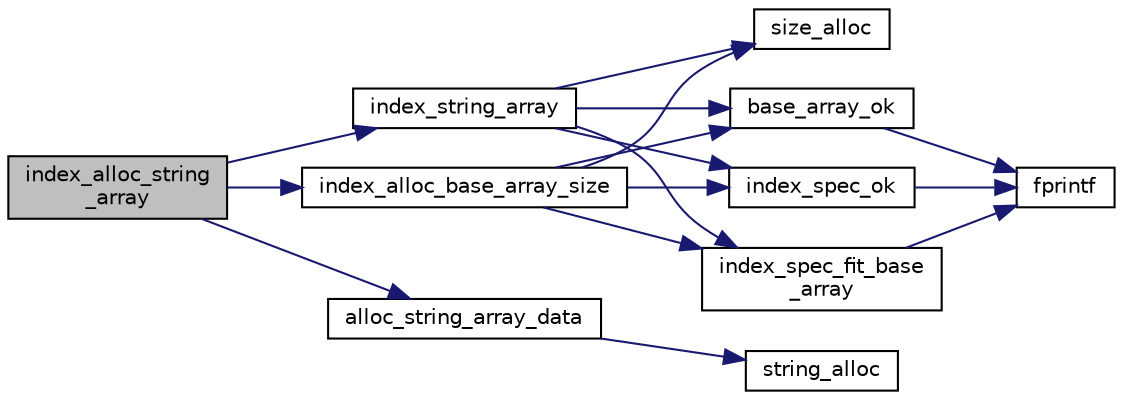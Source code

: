 digraph "index_alloc_string_array"
{
  edge [fontname="Helvetica",fontsize="10",labelfontname="Helvetica",labelfontsize="10"];
  node [fontname="Helvetica",fontsize="10",shape=record];
  rankdir="LR";
  Node105 [label="index_alloc_string\l_array",height=0.2,width=0.4,color="black", fillcolor="grey75", style="filled", fontcolor="black"];
  Node105 -> Node106 [color="midnightblue",fontsize="10",style="solid",fontname="Helvetica"];
  Node106 [label="index_alloc_base_array_size",height=0.2,width=0.4,color="black", fillcolor="white", style="filled",URL="$db/dfd/base__array_8c.html#ad8adbdf2d79a298227ff7bb286844ca1"];
  Node106 -> Node107 [color="midnightblue",fontsize="10",style="solid",fontname="Helvetica"];
  Node107 [label="base_array_ok",height=0.2,width=0.4,color="black", fillcolor="white", style="filled",URL="$db/dfd/base__array_8c.html#a895313556a445d2770ac737d062b47dd"];
  Node107 -> Node108 [color="midnightblue",fontsize="10",style="solid",fontname="Helvetica"];
  Node108 [label="fprintf",height=0.2,width=0.4,color="black", fillcolor="white", style="filled",URL="$d2/d8c/examplehs038_8m.html#ae272956ea74f28b2f067d455fead331f"];
  Node106 -> Node109 [color="midnightblue",fontsize="10",style="solid",fontname="Helvetica"];
  Node109 [label="index_spec_ok",height=0.2,width=0.4,color="black", fillcolor="white", style="filled",URL="$d7/d73/index__spec_8c.html#ada5b79ca03fbaf1e08f643f608865d18"];
  Node109 -> Node108 [color="midnightblue",fontsize="10",style="solid",fontname="Helvetica"];
  Node106 -> Node110 [color="midnightblue",fontsize="10",style="solid",fontname="Helvetica"];
  Node110 [label="index_spec_fit_base\l_array",height=0.2,width=0.4,color="black", fillcolor="white", style="filled",URL="$db/dfd/base__array_8c.html#a278f5bf5c79deea8f2ba2e480792e93d"];
  Node110 -> Node108 [color="midnightblue",fontsize="10",style="solid",fontname="Helvetica"];
  Node106 -> Node111 [color="midnightblue",fontsize="10",style="solid",fontname="Helvetica"];
  Node111 [label="size_alloc",height=0.2,width=0.4,color="black", fillcolor="white", style="filled",URL="$d6/de0/memory__pool_8c.html#ac07274f51cb387c8cf128ba0532d7b84"];
  Node105 -> Node112 [color="midnightblue",fontsize="10",style="solid",fontname="Helvetica"];
  Node112 [label="alloc_string_array_data",height=0.2,width=0.4,color="black", fillcolor="white", style="filled",URL="$db/d08/string__array_8c.html#a1e55eb2c549f2e67d206e9b90b7c3ab1"];
  Node112 -> Node113 [color="midnightblue",fontsize="10",style="solid",fontname="Helvetica"];
  Node113 [label="string_alloc",height=0.2,width=0.4,color="black", fillcolor="white", style="filled",URL="$d6/de0/memory__pool_8c.html#abc79a224342849c35efe06a7986d3eac"];
  Node105 -> Node114 [color="midnightblue",fontsize="10",style="solid",fontname="Helvetica"];
  Node114 [label="index_string_array",height=0.2,width=0.4,color="black", fillcolor="white", style="filled",URL="$db/d08/string__array_8c.html#a9bd67fbf6debf2373785cc6a4cd88434"];
  Node114 -> Node107 [color="midnightblue",fontsize="10",style="solid",fontname="Helvetica"];
  Node114 -> Node109 [color="midnightblue",fontsize="10",style="solid",fontname="Helvetica"];
  Node114 -> Node110 [color="midnightblue",fontsize="10",style="solid",fontname="Helvetica"];
  Node114 -> Node111 [color="midnightblue",fontsize="10",style="solid",fontname="Helvetica"];
}
